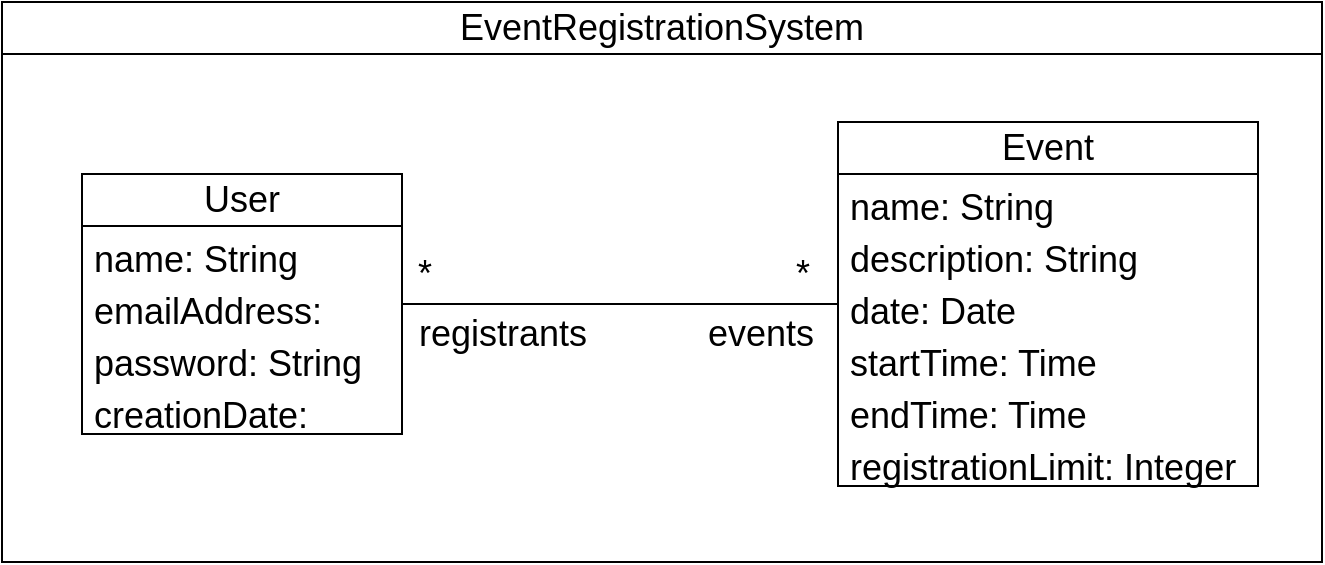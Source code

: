<mxfile version="24.7.16">
  <diagram name="Page-1" id="psS7wmOHLbgppXE1PZr3">
    <mxGraphModel dx="2074" dy="1126" grid="1" gridSize="10" guides="1" tooltips="1" connect="1" arrows="1" fold="1" page="1" pageScale="1" pageWidth="850" pageHeight="1100" math="0" shadow="0">
      <root>
        <mxCell id="0" />
        <mxCell id="1" parent="0" />
        <mxCell id="yvPCApH2F3Dqxlk0UL5A-6" value="User" style="swimlane;fontStyle=0;childLayout=stackLayout;horizontal=1;startSize=26;fillColor=none;horizontalStack=0;resizeParent=1;resizeParentMax=0;resizeLast=0;collapsible=1;marginBottom=0;whiteSpace=wrap;html=1;fontSize=18;" vertex="1" parent="1">
          <mxGeometry x="160" y="246" width="160" height="130" as="geometry" />
        </mxCell>
        <mxCell id="yvPCApH2F3Dqxlk0UL5A-7" value="name: String" style="text;strokeColor=none;fillColor=none;align=left;verticalAlign=top;spacingLeft=4;spacingRight=4;overflow=hidden;rotatable=0;points=[[0,0.5],[1,0.5]];portConstraint=eastwest;whiteSpace=wrap;html=1;fontSize=18;" vertex="1" parent="yvPCApH2F3Dqxlk0UL5A-6">
          <mxGeometry y="26" width="160" height="26" as="geometry" />
        </mxCell>
        <mxCell id="yvPCApH2F3Dqxlk0UL5A-10" value="emailAddress: String" style="text;strokeColor=none;fillColor=none;align=left;verticalAlign=top;spacingLeft=4;spacingRight=4;overflow=hidden;rotatable=0;points=[[0,0.5],[1,0.5]];portConstraint=eastwest;whiteSpace=wrap;html=1;fontSize=18;" vertex="1" parent="yvPCApH2F3Dqxlk0UL5A-6">
          <mxGeometry y="52" width="160" height="26" as="geometry" />
        </mxCell>
        <mxCell id="yvPCApH2F3Dqxlk0UL5A-8" value="password: String" style="text;strokeColor=none;fillColor=none;align=left;verticalAlign=top;spacingLeft=4;spacingRight=4;overflow=hidden;rotatable=0;points=[[0,0.5],[1,0.5]];portConstraint=eastwest;whiteSpace=wrap;html=1;fontSize=18;" vertex="1" parent="yvPCApH2F3Dqxlk0UL5A-6">
          <mxGeometry y="78" width="160" height="26" as="geometry" />
        </mxCell>
        <mxCell id="yvPCApH2F3Dqxlk0UL5A-9" value="&lt;div style=&quot;font-size: 18px;&quot;&gt;creationDate: Date&lt;/div&gt;" style="text;strokeColor=none;fillColor=none;align=left;verticalAlign=top;spacingLeft=4;spacingRight=4;overflow=hidden;rotatable=0;points=[[0,0.5],[1,0.5]];portConstraint=eastwest;whiteSpace=wrap;html=1;fontSize=18;" vertex="1" parent="yvPCApH2F3Dqxlk0UL5A-6">
          <mxGeometry y="104" width="160" height="26" as="geometry" />
        </mxCell>
        <mxCell id="yvPCApH2F3Dqxlk0UL5A-11" value="Event" style="swimlane;fontStyle=0;childLayout=stackLayout;horizontal=1;startSize=26;fillColor=none;horizontalStack=0;resizeParent=1;resizeParentMax=0;resizeLast=0;collapsible=1;marginBottom=0;whiteSpace=wrap;html=1;fontSize=18;" vertex="1" parent="1">
          <mxGeometry x="538" y="220" width="210" height="182" as="geometry" />
        </mxCell>
        <mxCell id="yvPCApH2F3Dqxlk0UL5A-12" value="name: String" style="text;strokeColor=none;fillColor=none;align=left;verticalAlign=top;spacingLeft=4;spacingRight=4;overflow=hidden;rotatable=0;points=[[0,0.5],[1,0.5]];portConstraint=eastwest;whiteSpace=wrap;html=1;fontSize=18;" vertex="1" parent="yvPCApH2F3Dqxlk0UL5A-11">
          <mxGeometry y="26" width="210" height="26" as="geometry" />
        </mxCell>
        <mxCell id="yvPCApH2F3Dqxlk0UL5A-13" value="description: String" style="text;strokeColor=none;fillColor=none;align=left;verticalAlign=top;spacingLeft=4;spacingRight=4;overflow=hidden;rotatable=0;points=[[0,0.5],[1,0.5]];portConstraint=eastwest;whiteSpace=wrap;html=1;fontSize=18;" vertex="1" parent="yvPCApH2F3Dqxlk0UL5A-11">
          <mxGeometry y="52" width="210" height="26" as="geometry" />
        </mxCell>
        <mxCell id="yvPCApH2F3Dqxlk0UL5A-14" value="date: Date" style="text;strokeColor=none;fillColor=none;align=left;verticalAlign=top;spacingLeft=4;spacingRight=4;overflow=hidden;rotatable=0;points=[[0,0.5],[1,0.5]];portConstraint=eastwest;whiteSpace=wrap;html=1;fontSize=18;" vertex="1" parent="yvPCApH2F3Dqxlk0UL5A-11">
          <mxGeometry y="78" width="210" height="26" as="geometry" />
        </mxCell>
        <mxCell id="yvPCApH2F3Dqxlk0UL5A-15" value="startTime: Time" style="text;strokeColor=none;fillColor=none;align=left;verticalAlign=top;spacingLeft=4;spacingRight=4;overflow=hidden;rotatable=0;points=[[0,0.5],[1,0.5]];portConstraint=eastwest;whiteSpace=wrap;html=1;fontSize=18;" vertex="1" parent="yvPCApH2F3Dqxlk0UL5A-11">
          <mxGeometry y="104" width="210" height="26" as="geometry" />
        </mxCell>
        <mxCell id="yvPCApH2F3Dqxlk0UL5A-16" value="endTime: Time" style="text;strokeColor=none;fillColor=none;align=left;verticalAlign=top;spacingLeft=4;spacingRight=4;overflow=hidden;rotatable=0;points=[[0,0.5],[1,0.5]];portConstraint=eastwest;whiteSpace=wrap;html=1;fontSize=18;" vertex="1" parent="yvPCApH2F3Dqxlk0UL5A-11">
          <mxGeometry y="130" width="210" height="26" as="geometry" />
        </mxCell>
        <mxCell id="yvPCApH2F3Dqxlk0UL5A-17" value="registrationLimit: Integer" style="text;strokeColor=none;fillColor=none;align=left;verticalAlign=top;spacingLeft=4;spacingRight=4;overflow=hidden;rotatable=0;points=[[0,0.5],[1,0.5]];portConstraint=eastwest;whiteSpace=wrap;html=1;fontSize=18;" vertex="1" parent="yvPCApH2F3Dqxlk0UL5A-11">
          <mxGeometry y="156" width="210" height="26" as="geometry" />
        </mxCell>
        <mxCell id="yvPCApH2F3Dqxlk0UL5A-18" style="edgeStyle=orthogonalEdgeStyle;rounded=0;orthogonalLoop=1;jettySize=auto;html=1;exitX=1;exitY=0.5;exitDx=0;exitDy=0;endArrow=none;endFill=0;fontSize=18;" edge="1" parent="1" source="yvPCApH2F3Dqxlk0UL5A-10" target="yvPCApH2F3Dqxlk0UL5A-11">
          <mxGeometry relative="1" as="geometry" />
        </mxCell>
        <mxCell id="yvPCApH2F3Dqxlk0UL5A-19" value="*" style="edgeLabel;html=1;align=center;verticalAlign=middle;resizable=0;points=[];fontSize=18;" vertex="1" connectable="0" parent="yvPCApH2F3Dqxlk0UL5A-18">
          <mxGeometry x="-0.831" relative="1" as="geometry">
            <mxPoint x="-8" y="-15" as="offset" />
          </mxGeometry>
        </mxCell>
        <mxCell id="yvPCApH2F3Dqxlk0UL5A-20" value="*" style="edgeLabel;html=1;align=center;verticalAlign=middle;resizable=0;points=[];fontSize=18;" vertex="1" connectable="0" parent="yvPCApH2F3Dqxlk0UL5A-18">
          <mxGeometry x="-0.031" y="3" relative="1" as="geometry">
            <mxPoint x="94" y="-12" as="offset" />
          </mxGeometry>
        </mxCell>
        <mxCell id="yvPCApH2F3Dqxlk0UL5A-21" value="registrants" style="edgeLabel;html=1;align=center;verticalAlign=middle;resizable=0;points=[];fontSize=18;" vertex="1" connectable="0" parent="yvPCApH2F3Dqxlk0UL5A-18">
          <mxGeometry x="-0.307" y="-3" relative="1" as="geometry">
            <mxPoint x="-26" y="12" as="offset" />
          </mxGeometry>
        </mxCell>
        <mxCell id="yvPCApH2F3Dqxlk0UL5A-22" value="&lt;div style=&quot;font-size: 18px;&quot;&gt;events&lt;/div&gt;" style="edgeLabel;html=1;align=center;verticalAlign=middle;resizable=0;points=[];fontSize=18;" vertex="1" connectable="0" parent="yvPCApH2F3Dqxlk0UL5A-18">
          <mxGeometry x="0.093" y="-3" relative="1" as="geometry">
            <mxPoint x="60" y="12" as="offset" />
          </mxGeometry>
        </mxCell>
        <mxCell id="yvPCApH2F3Dqxlk0UL5A-23" value="EventRegistrationSystem" style="swimlane;fontStyle=0;childLayout=stackLayout;horizontal=1;startSize=26;fillColor=none;horizontalStack=0;resizeParent=1;resizeParentMax=0;resizeLast=0;collapsible=1;marginBottom=0;whiteSpace=wrap;html=1;fontSize=18;" vertex="1" parent="1">
          <mxGeometry x="120" y="160" width="660" height="280" as="geometry" />
        </mxCell>
      </root>
    </mxGraphModel>
  </diagram>
</mxfile>
